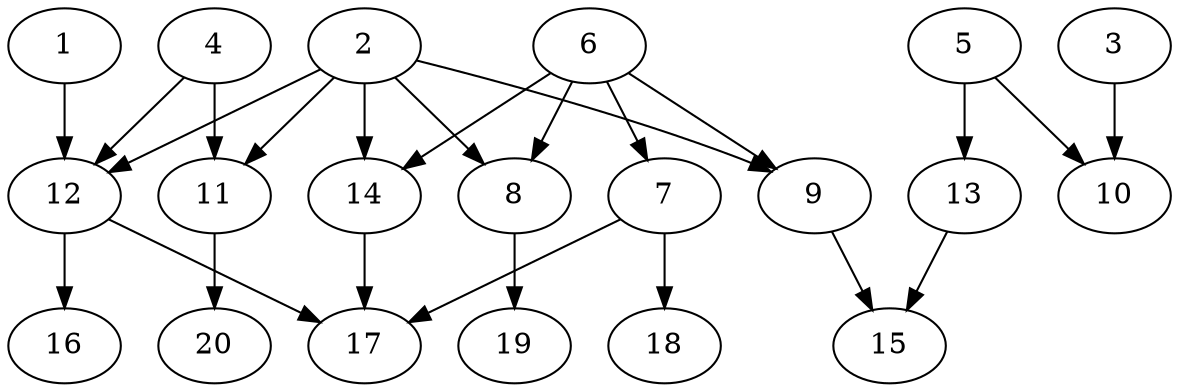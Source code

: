 // DAG automatically generated by daggen at Sat Jul 27 15:39:05 2019
// ./daggen --dot -n 20 --ccr 0.4 --fat 0.8 --regular 0.5 --density 0.4 --mindata 5242880 --maxdata 52428800 
digraph G {
  1 [size="114503680", alpha="0.06", expect_size="45801472"] 
  1 -> 12 [size ="45801472"]
  2 [size="96028160", alpha="0.08", expect_size="38411264"] 
  2 -> 8 [size ="38411264"]
  2 -> 9 [size ="38411264"]
  2 -> 11 [size ="38411264"]
  2 -> 12 [size ="38411264"]
  2 -> 14 [size ="38411264"]
  3 [size="40988160", alpha="0.13", expect_size="16395264"] 
  3 -> 10 [size ="16395264"]
  4 [size="63239680", alpha="0.01", expect_size="25295872"] 
  4 -> 11 [size ="25295872"]
  4 -> 12 [size ="25295872"]
  5 [size="128808960", alpha="0.04", expect_size="51523584"] 
  5 -> 10 [size ="51523584"]
  5 -> 13 [size ="51523584"]
  6 [size="122355200", alpha="0.01", expect_size="48942080"] 
  6 -> 7 [size ="48942080"]
  6 -> 8 [size ="48942080"]
  6 -> 9 [size ="48942080"]
  6 -> 14 [size ="48942080"]
  7 [size="16171520", alpha="0.03", expect_size="6468608"] 
  7 -> 17 [size ="6468608"]
  7 -> 18 [size ="6468608"]
  8 [size="77637120", alpha="0.01", expect_size="31054848"] 
  8 -> 19 [size ="31054848"]
  9 [size="53872640", alpha="0.05", expect_size="21549056"] 
  9 -> 15 [size ="21549056"]
  10 [size="120552960", alpha="0.12", expect_size="48221184"] 
  11 [size="78287360", alpha="0.12", expect_size="31314944"] 
  11 -> 20 [size ="31314944"]
  12 [size="114726400", alpha="0.11", expect_size="45890560"] 
  12 -> 16 [size ="45890560"]
  12 -> 17 [size ="45890560"]
  13 [size="46809600", alpha="0.08", expect_size="18723840"] 
  13 -> 15 [size ="18723840"]
  14 [size="125063680", alpha="0.04", expect_size="50025472"] 
  14 -> 17 [size ="50025472"]
  15 [size="14161920", alpha="0.17", expect_size="5664768"] 
  16 [size="36843520", alpha="0.08", expect_size="14737408"] 
  17 [size="43904000", alpha="0.02", expect_size="17561600"] 
  18 [size="61319680", alpha="0.13", expect_size="24527872"] 
  19 [size="67438080", alpha="0.03", expect_size="26975232"] 
  20 [size="96473600", alpha="0.16", expect_size="38589440"] 
}

